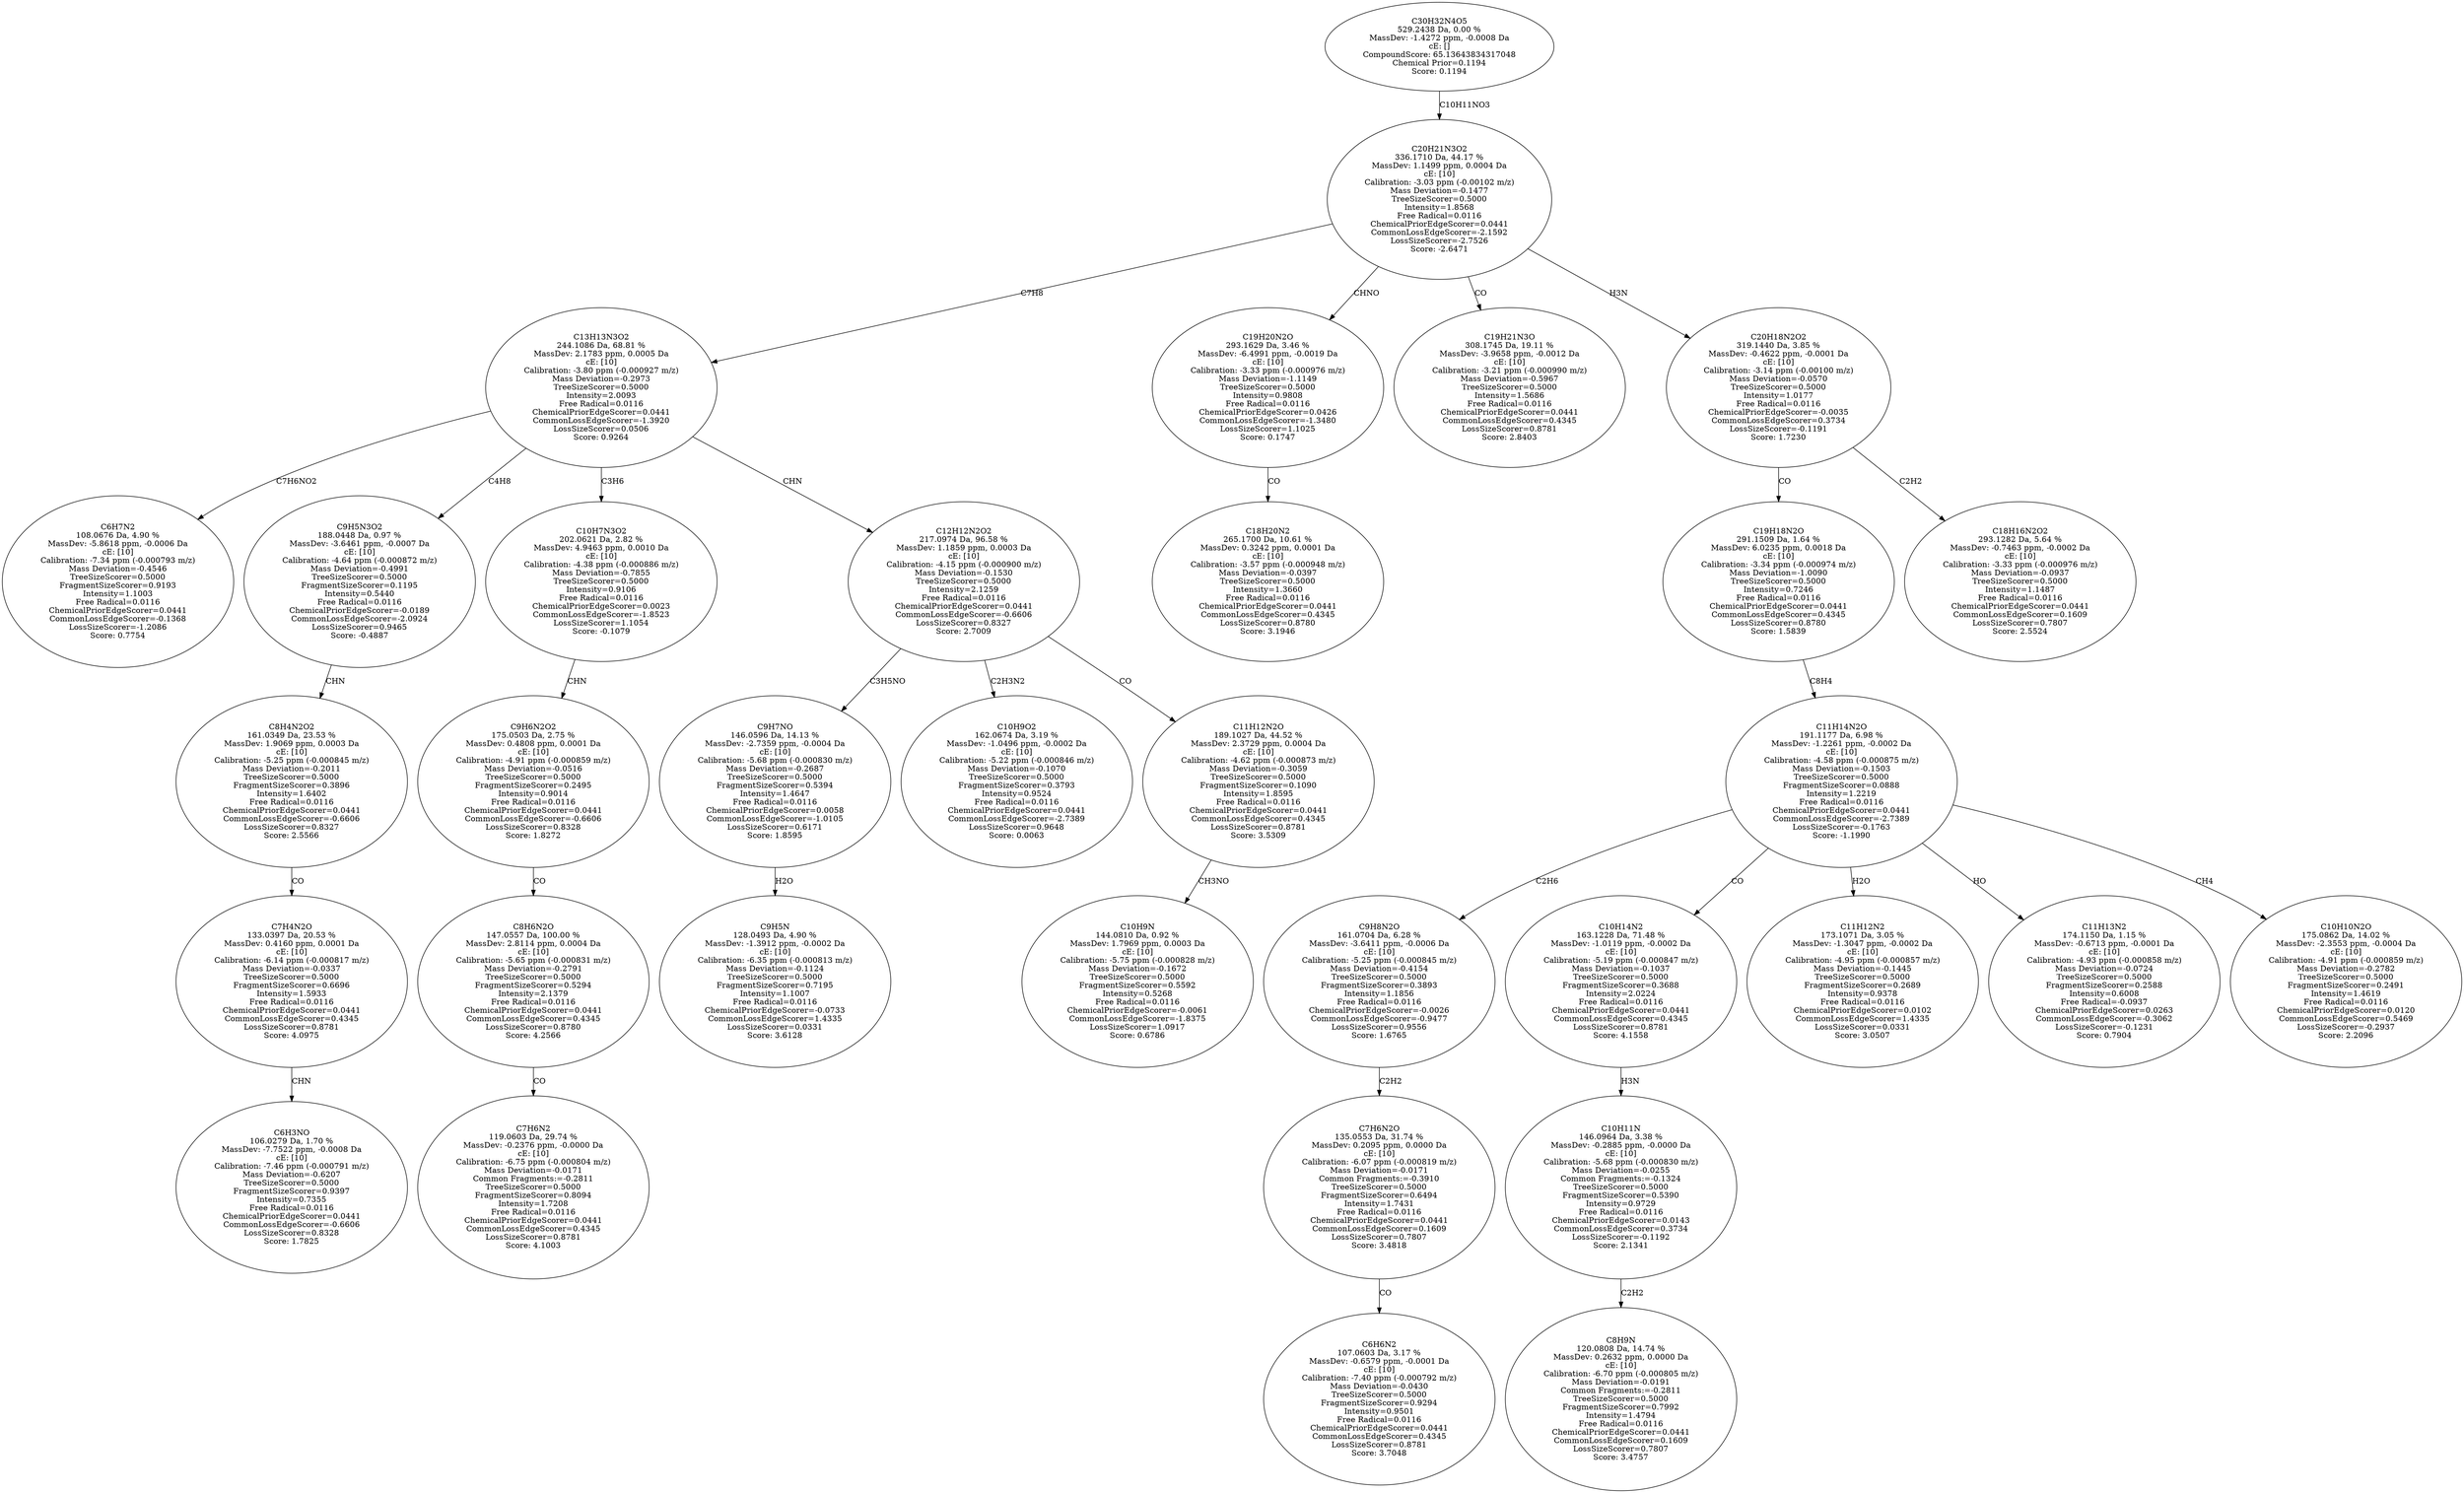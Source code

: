 strict digraph {
v1 [label="C6H7N2\n108.0676 Da, 4.90 %\nMassDev: -5.8618 ppm, -0.0006 Da\ncE: [10]\nCalibration: -7.34 ppm (-0.000793 m/z)\nMass Deviation=-0.4546\nTreeSizeScorer=0.5000\nFragmentSizeScorer=0.9193\nIntensity=1.1003\nFree Radical=0.0116\nChemicalPriorEdgeScorer=0.0441\nCommonLossEdgeScorer=-0.1368\nLossSizeScorer=-1.2086\nScore: 0.7754"];
v2 [label="C6H3NO\n106.0279 Da, 1.70 %\nMassDev: -7.7522 ppm, -0.0008 Da\ncE: [10]\nCalibration: -7.46 ppm (-0.000791 m/z)\nMass Deviation=-0.6207\nTreeSizeScorer=0.5000\nFragmentSizeScorer=0.9397\nIntensity=0.7355\nFree Radical=0.0116\nChemicalPriorEdgeScorer=0.0441\nCommonLossEdgeScorer=-0.6606\nLossSizeScorer=0.8328\nScore: 1.7825"];
v3 [label="C7H4N2O\n133.0397 Da, 20.53 %\nMassDev: 0.4160 ppm, 0.0001 Da\ncE: [10]\nCalibration: -6.14 ppm (-0.000817 m/z)\nMass Deviation=-0.0337\nTreeSizeScorer=0.5000\nFragmentSizeScorer=0.6696\nIntensity=1.5933\nFree Radical=0.0116\nChemicalPriorEdgeScorer=0.0441\nCommonLossEdgeScorer=0.4345\nLossSizeScorer=0.8781\nScore: 4.0975"];
v4 [label="C8H4N2O2\n161.0349 Da, 23.53 %\nMassDev: 1.9069 ppm, 0.0003 Da\ncE: [10]\nCalibration: -5.25 ppm (-0.000845 m/z)\nMass Deviation=-0.2011\nTreeSizeScorer=0.5000\nFragmentSizeScorer=0.3896\nIntensity=1.6402\nFree Radical=0.0116\nChemicalPriorEdgeScorer=0.0441\nCommonLossEdgeScorer=-0.6606\nLossSizeScorer=0.8327\nScore: 2.5566"];
v5 [label="C9H5N3O2\n188.0448 Da, 0.97 %\nMassDev: -3.6461 ppm, -0.0007 Da\ncE: [10]\nCalibration: -4.64 ppm (-0.000872 m/z)\nMass Deviation=-0.4991\nTreeSizeScorer=0.5000\nFragmentSizeScorer=0.1195\nIntensity=0.5440\nFree Radical=0.0116\nChemicalPriorEdgeScorer=-0.0189\nCommonLossEdgeScorer=-2.0924\nLossSizeScorer=0.9465\nScore: -0.4887"];
v6 [label="C7H6N2\n119.0603 Da, 29.74 %\nMassDev: -0.2376 ppm, -0.0000 Da\ncE: [10]\nCalibration: -6.75 ppm (-0.000804 m/z)\nMass Deviation=-0.0171\nCommon Fragments:=-0.2811\nTreeSizeScorer=0.5000\nFragmentSizeScorer=0.8094\nIntensity=1.7208\nFree Radical=0.0116\nChemicalPriorEdgeScorer=0.0441\nCommonLossEdgeScorer=0.4345\nLossSizeScorer=0.8781\nScore: 4.1003"];
v7 [label="C8H6N2O\n147.0557 Da, 100.00 %\nMassDev: 2.8114 ppm, 0.0004 Da\ncE: [10]\nCalibration: -5.65 ppm (-0.000831 m/z)\nMass Deviation=-0.2791\nTreeSizeScorer=0.5000\nFragmentSizeScorer=0.5294\nIntensity=2.1379\nFree Radical=0.0116\nChemicalPriorEdgeScorer=0.0441\nCommonLossEdgeScorer=0.4345\nLossSizeScorer=0.8780\nScore: 4.2566"];
v8 [label="C9H6N2O2\n175.0503 Da, 2.75 %\nMassDev: 0.4808 ppm, 0.0001 Da\ncE: [10]\nCalibration: -4.91 ppm (-0.000859 m/z)\nMass Deviation=-0.0516\nTreeSizeScorer=0.5000\nFragmentSizeScorer=0.2495\nIntensity=0.9014\nFree Radical=0.0116\nChemicalPriorEdgeScorer=0.0441\nCommonLossEdgeScorer=-0.6606\nLossSizeScorer=0.8328\nScore: 1.8272"];
v9 [label="C10H7N3O2\n202.0621 Da, 2.82 %\nMassDev: 4.9463 ppm, 0.0010 Da\ncE: [10]\nCalibration: -4.38 ppm (-0.000886 m/z)\nMass Deviation=-0.7855\nTreeSizeScorer=0.5000\nIntensity=0.9106\nFree Radical=0.0116\nChemicalPriorEdgeScorer=0.0023\nCommonLossEdgeScorer=-1.8523\nLossSizeScorer=1.1054\nScore: -0.1079"];
v10 [label="C9H5N\n128.0493 Da, 4.90 %\nMassDev: -1.3912 ppm, -0.0002 Da\ncE: [10]\nCalibration: -6.35 ppm (-0.000813 m/z)\nMass Deviation=-0.1124\nTreeSizeScorer=0.5000\nFragmentSizeScorer=0.7195\nIntensity=1.1007\nFree Radical=0.0116\nChemicalPriorEdgeScorer=-0.0733\nCommonLossEdgeScorer=1.4335\nLossSizeScorer=0.0331\nScore: 3.6128"];
v11 [label="C9H7NO\n146.0596 Da, 14.13 %\nMassDev: -2.7359 ppm, -0.0004 Da\ncE: [10]\nCalibration: -5.68 ppm (-0.000830 m/z)\nMass Deviation=-0.2687\nTreeSizeScorer=0.5000\nFragmentSizeScorer=0.5394\nIntensity=1.4647\nFree Radical=0.0116\nChemicalPriorEdgeScorer=0.0058\nCommonLossEdgeScorer=-1.0105\nLossSizeScorer=0.6171\nScore: 1.8595"];
v12 [label="C10H9O2\n162.0674 Da, 3.19 %\nMassDev: -1.0496 ppm, -0.0002 Da\ncE: [10]\nCalibration: -5.22 ppm (-0.000846 m/z)\nMass Deviation=-0.1070\nTreeSizeScorer=0.5000\nFragmentSizeScorer=0.3793\nIntensity=0.9524\nFree Radical=0.0116\nChemicalPriorEdgeScorer=0.0441\nCommonLossEdgeScorer=-2.7389\nLossSizeScorer=0.9648\nScore: 0.0063"];
v13 [label="C10H9N\n144.0810 Da, 0.92 %\nMassDev: 1.7969 ppm, 0.0003 Da\ncE: [10]\nCalibration: -5.75 ppm (-0.000828 m/z)\nMass Deviation=-0.1672\nTreeSizeScorer=0.5000\nFragmentSizeScorer=0.5592\nIntensity=0.5268\nFree Radical=0.0116\nChemicalPriorEdgeScorer=-0.0061\nCommonLossEdgeScorer=-1.8375\nLossSizeScorer=1.0917\nScore: 0.6786"];
v14 [label="C11H12N2O\n189.1027 Da, 44.52 %\nMassDev: 2.3729 ppm, 0.0004 Da\ncE: [10]\nCalibration: -4.62 ppm (-0.000873 m/z)\nMass Deviation=-0.3059\nTreeSizeScorer=0.5000\nFragmentSizeScorer=0.1090\nIntensity=1.8595\nFree Radical=0.0116\nChemicalPriorEdgeScorer=0.0441\nCommonLossEdgeScorer=0.4345\nLossSizeScorer=0.8781\nScore: 3.5309"];
v15 [label="C12H12N2O2\n217.0974 Da, 96.58 %\nMassDev: 1.1859 ppm, 0.0003 Da\ncE: [10]\nCalibration: -4.15 ppm (-0.000900 m/z)\nMass Deviation=-0.1530\nTreeSizeScorer=0.5000\nIntensity=2.1259\nFree Radical=0.0116\nChemicalPriorEdgeScorer=0.0441\nCommonLossEdgeScorer=-0.6606\nLossSizeScorer=0.8327\nScore: 2.7009"];
v16 [label="C13H13N3O2\n244.1086 Da, 68.81 %\nMassDev: 2.1783 ppm, 0.0005 Da\ncE: [10]\nCalibration: -3.80 ppm (-0.000927 m/z)\nMass Deviation=-0.2973\nTreeSizeScorer=0.5000\nIntensity=2.0093\nFree Radical=0.0116\nChemicalPriorEdgeScorer=0.0441\nCommonLossEdgeScorer=-1.3920\nLossSizeScorer=0.0506\nScore: 0.9264"];
v17 [label="C18H20N2\n265.1700 Da, 10.61 %\nMassDev: 0.3242 ppm, 0.0001 Da\ncE: [10]\nCalibration: -3.57 ppm (-0.000948 m/z)\nMass Deviation=-0.0397\nTreeSizeScorer=0.5000\nIntensity=1.3660\nFree Radical=0.0116\nChemicalPriorEdgeScorer=0.0441\nCommonLossEdgeScorer=0.4345\nLossSizeScorer=0.8780\nScore: 3.1946"];
v18 [label="C19H20N2O\n293.1629 Da, 3.46 %\nMassDev: -6.4991 ppm, -0.0019 Da\ncE: [10]\nCalibration: -3.33 ppm (-0.000976 m/z)\nMass Deviation=-1.1149\nTreeSizeScorer=0.5000\nIntensity=0.9808\nFree Radical=0.0116\nChemicalPriorEdgeScorer=0.0426\nCommonLossEdgeScorer=-1.3480\nLossSizeScorer=1.1025\nScore: 0.1747"];
v19 [label="C19H21N3O\n308.1745 Da, 19.11 %\nMassDev: -3.9658 ppm, -0.0012 Da\ncE: [10]\nCalibration: -3.21 ppm (-0.000990 m/z)\nMass Deviation=-0.5967\nTreeSizeScorer=0.5000\nIntensity=1.5686\nFree Radical=0.0116\nChemicalPriorEdgeScorer=0.0441\nCommonLossEdgeScorer=0.4345\nLossSizeScorer=0.8781\nScore: 2.8403"];
v20 [label="C6H6N2\n107.0603 Da, 3.17 %\nMassDev: -0.6579 ppm, -0.0001 Da\ncE: [10]\nCalibration: -7.40 ppm (-0.000792 m/z)\nMass Deviation=-0.0430\nTreeSizeScorer=0.5000\nFragmentSizeScorer=0.9294\nIntensity=0.9501\nFree Radical=0.0116\nChemicalPriorEdgeScorer=0.0441\nCommonLossEdgeScorer=0.4345\nLossSizeScorer=0.8781\nScore: 3.7048"];
v21 [label="C7H6N2O\n135.0553 Da, 31.74 %\nMassDev: 0.2095 ppm, 0.0000 Da\ncE: [10]\nCalibration: -6.07 ppm (-0.000819 m/z)\nMass Deviation=-0.0171\nCommon Fragments:=-0.3910\nTreeSizeScorer=0.5000\nFragmentSizeScorer=0.6494\nIntensity=1.7431\nFree Radical=0.0116\nChemicalPriorEdgeScorer=0.0441\nCommonLossEdgeScorer=0.1609\nLossSizeScorer=0.7807\nScore: 3.4818"];
v22 [label="C9H8N2O\n161.0704 Da, 6.28 %\nMassDev: -3.6411 ppm, -0.0006 Da\ncE: [10]\nCalibration: -5.25 ppm (-0.000845 m/z)\nMass Deviation=-0.4154\nTreeSizeScorer=0.5000\nFragmentSizeScorer=0.3893\nIntensity=1.1856\nFree Radical=0.0116\nChemicalPriorEdgeScorer=-0.0026\nCommonLossEdgeScorer=-0.9477\nLossSizeScorer=0.9556\nScore: 1.6765"];
v23 [label="C8H9N\n120.0808 Da, 14.74 %\nMassDev: 0.2632 ppm, 0.0000 Da\ncE: [10]\nCalibration: -6.70 ppm (-0.000805 m/z)\nMass Deviation=-0.0191\nCommon Fragments:=-0.2811\nTreeSizeScorer=0.5000\nFragmentSizeScorer=0.7992\nIntensity=1.4794\nFree Radical=0.0116\nChemicalPriorEdgeScorer=0.0441\nCommonLossEdgeScorer=0.1609\nLossSizeScorer=0.7807\nScore: 3.4757"];
v24 [label="C10H11N\n146.0964 Da, 3.38 %\nMassDev: -0.2885 ppm, -0.0000 Da\ncE: [10]\nCalibration: -5.68 ppm (-0.000830 m/z)\nMass Deviation=-0.0255\nCommon Fragments:=-0.1324\nTreeSizeScorer=0.5000\nFragmentSizeScorer=0.5390\nIntensity=0.9729\nFree Radical=0.0116\nChemicalPriorEdgeScorer=0.0143\nCommonLossEdgeScorer=0.3734\nLossSizeScorer=-0.1192\nScore: 2.1341"];
v25 [label="C10H14N2\n163.1228 Da, 71.48 %\nMassDev: -1.0119 ppm, -0.0002 Da\ncE: [10]\nCalibration: -5.19 ppm (-0.000847 m/z)\nMass Deviation=-0.1037\nTreeSizeScorer=0.5000\nFragmentSizeScorer=0.3688\nIntensity=2.0224\nFree Radical=0.0116\nChemicalPriorEdgeScorer=0.0441\nCommonLossEdgeScorer=0.4345\nLossSizeScorer=0.8781\nScore: 4.1558"];
v26 [label="C11H12N2\n173.1071 Da, 3.05 %\nMassDev: -1.3047 ppm, -0.0002 Da\ncE: [10]\nCalibration: -4.95 ppm (-0.000857 m/z)\nMass Deviation=-0.1445\nTreeSizeScorer=0.5000\nFragmentSizeScorer=0.2689\nIntensity=0.9378\nFree Radical=0.0116\nChemicalPriorEdgeScorer=0.0102\nCommonLossEdgeScorer=1.4335\nLossSizeScorer=0.0331\nScore: 3.0507"];
v27 [label="C11H13N2\n174.1150 Da, 1.15 %\nMassDev: -0.6713 ppm, -0.0001 Da\ncE: [10]\nCalibration: -4.93 ppm (-0.000858 m/z)\nMass Deviation=-0.0724\nTreeSizeScorer=0.5000\nFragmentSizeScorer=0.2588\nIntensity=0.6008\nFree Radical=-0.0937\nChemicalPriorEdgeScorer=0.0263\nCommonLossEdgeScorer=-0.3062\nLossSizeScorer=-0.1231\nScore: 0.7904"];
v28 [label="C10H10N2O\n175.0862 Da, 14.02 %\nMassDev: -2.3553 ppm, -0.0004 Da\ncE: [10]\nCalibration: -4.91 ppm (-0.000859 m/z)\nMass Deviation=-0.2782\nTreeSizeScorer=0.5000\nFragmentSizeScorer=0.2491\nIntensity=1.4619\nFree Radical=0.0116\nChemicalPriorEdgeScorer=0.0120\nCommonLossEdgeScorer=0.5469\nLossSizeScorer=-0.2937\nScore: 2.2096"];
v29 [label="C11H14N2O\n191.1177 Da, 6.98 %\nMassDev: -1.2261 ppm, -0.0002 Da\ncE: [10]\nCalibration: -4.58 ppm (-0.000875 m/z)\nMass Deviation=-0.1503\nTreeSizeScorer=0.5000\nFragmentSizeScorer=0.0888\nIntensity=1.2219\nFree Radical=0.0116\nChemicalPriorEdgeScorer=0.0441\nCommonLossEdgeScorer=-2.7389\nLossSizeScorer=-0.1763\nScore: -1.1990"];
v30 [label="C19H18N2O\n291.1509 Da, 1.64 %\nMassDev: 6.0235 ppm, 0.0018 Da\ncE: [10]\nCalibration: -3.34 ppm (-0.000974 m/z)\nMass Deviation=-1.0090\nTreeSizeScorer=0.5000\nIntensity=0.7246\nFree Radical=0.0116\nChemicalPriorEdgeScorer=0.0441\nCommonLossEdgeScorer=0.4345\nLossSizeScorer=0.8780\nScore: 1.5839"];
v31 [label="C18H16N2O2\n293.1282 Da, 5.64 %\nMassDev: -0.7463 ppm, -0.0002 Da\ncE: [10]\nCalibration: -3.33 ppm (-0.000976 m/z)\nMass Deviation=-0.0937\nTreeSizeScorer=0.5000\nIntensity=1.1487\nFree Radical=0.0116\nChemicalPriorEdgeScorer=0.0441\nCommonLossEdgeScorer=0.1609\nLossSizeScorer=0.7807\nScore: 2.5524"];
v32 [label="C20H18N2O2\n319.1440 Da, 3.85 %\nMassDev: -0.4622 ppm, -0.0001 Da\ncE: [10]\nCalibration: -3.14 ppm (-0.00100 m/z)\nMass Deviation=-0.0570\nTreeSizeScorer=0.5000\nIntensity=1.0177\nFree Radical=0.0116\nChemicalPriorEdgeScorer=-0.0035\nCommonLossEdgeScorer=0.3734\nLossSizeScorer=-0.1191\nScore: 1.7230"];
v33 [label="C20H21N3O2\n336.1710 Da, 44.17 %\nMassDev: 1.1499 ppm, 0.0004 Da\ncE: [10]\nCalibration: -3.03 ppm (-0.00102 m/z)\nMass Deviation=-0.1477\nTreeSizeScorer=0.5000\nIntensity=1.8568\nFree Radical=0.0116\nChemicalPriorEdgeScorer=0.0441\nCommonLossEdgeScorer=-2.1592\nLossSizeScorer=-2.7526\nScore: -2.6471"];
v34 [label="C30H32N4O5\n529.2438 Da, 0.00 %\nMassDev: -1.4272 ppm, -0.0008 Da\ncE: []\nCompoundScore: 65.13643834317048\nChemical Prior=0.1194\nScore: 0.1194"];
v16 -> v1 [label="C7H6NO2"];
v3 -> v2 [label="CHN"];
v4 -> v3 [label="CO"];
v5 -> v4 [label="CHN"];
v16 -> v5 [label="C4H8"];
v7 -> v6 [label="CO"];
v8 -> v7 [label="CO"];
v9 -> v8 [label="CHN"];
v16 -> v9 [label="C3H6"];
v11 -> v10 [label="H2O"];
v15 -> v11 [label="C3H5NO"];
v15 -> v12 [label="C2H3N2"];
v14 -> v13 [label="CH3NO"];
v15 -> v14 [label="CO"];
v16 -> v15 [label="CHN"];
v33 -> v16 [label="C7H8"];
v18 -> v17 [label="CO"];
v33 -> v18 [label="CHNO"];
v33 -> v19 [label="CO"];
v21 -> v20 [label="CO"];
v22 -> v21 [label="C2H2"];
v29 -> v22 [label="C2H6"];
v24 -> v23 [label="C2H2"];
v25 -> v24 [label="H3N"];
v29 -> v25 [label="CO"];
v29 -> v26 [label="H2O"];
v29 -> v27 [label="HO"];
v29 -> v28 [label="CH4"];
v30 -> v29 [label="C8H4"];
v32 -> v30 [label="CO"];
v32 -> v31 [label="C2H2"];
v33 -> v32 [label="H3N"];
v34 -> v33 [label="C10H11NO3"];
}
